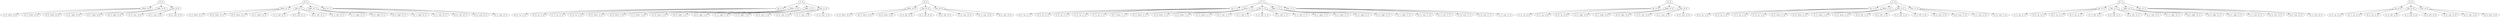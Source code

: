 strict digraph  {
"(0, 0)";
"down__(0, 0)";
"(1, 0)__down__(0, 0)";
"(0, 1)__down__(0, 0)";
"(0, 0)__down__(0, 0)";
"right__(0, 0)";
"(1, 0)__right__(0, 0)";
"(0, 1)__right__(0, 0)";
"(0, 0)__right__(0, 0)";
"stay__(0, 0)";
"(1, 0)__stay__(0, 0)";
"(0, 1)__stay__(0, 0)";
"(0, 0)__stay__(0, 0)";
"(0, 1)";
"down__(0, 1)";
"(1, 1)__down__(0, 1)";
"(0, 0)__down__(0, 1)";
"(0, 2)__down__(0, 1)";
"(0, 1)__down__(0, 1)";
"left__(0, 1)";
"(1, 1)__left__(0, 1)";
"(0, 0)__left__(0, 1)";
"(0, 2)__left__(0, 1)";
"(0, 1)__left__(0, 1)";
"right__(0, 1)";
"(1, 1)__right__(0, 1)";
"(0, 0)__right__(0, 1)";
"(0, 2)__right__(0, 1)";
"(0, 1)__right__(0, 1)";
"stay__(0, 1)";
"(1, 1)__stay__(0, 1)";
"(0, 0)__stay__(0, 1)";
"(0, 2)__stay__(0, 1)";
"(0, 1)__stay__(0, 1)";
"(1, 0)";
"up__(1, 0)";
"(0, 0)__up__(1, 0)";
"(2, 0)__up__(1, 0)";
"(1, 1)__up__(1, 0)";
"(1, 0)__up__(1, 0)";
"down__(1, 0)";
"(0, 0)__down__(1, 0)";
"(2, 0)__down__(1, 0)";
"(1, 1)__down__(1, 0)";
"(1, 0)__down__(1, 0)";
"right__(1, 0)";
"(0, 0)__right__(1, 0)";
"(2, 0)__right__(1, 0)";
"(1, 1)__right__(1, 0)";
"(1, 0)__right__(1, 0)";
"stay__(1, 0)";
"(0, 0)__stay__(1, 0)";
"(2, 0)__stay__(1, 0)";
"(1, 1)__stay__(1, 0)";
"(1, 0)__stay__(1, 0)";
"(0, 2)";
"down__(0, 2)";
"(1, 2)__down__(0, 2)";
"(0, 1)__down__(0, 2)";
"(0, 2)__down__(0, 2)";
"left__(0, 2)";
"(1, 2)__left__(0, 2)";
"(0, 1)__left__(0, 2)";
"(0, 2)__left__(0, 2)";
"stay__(0, 2)";
"(1, 2)__stay__(0, 2)";
"(0, 1)__stay__(0, 2)";
"(0, 2)__stay__(0, 2)";
"(1, 1)";
"up__(1, 1)";
"(0, 1)__up__(1, 1)";
"(2, 1)__up__(1, 1)";
"(1, 0)__up__(1, 1)";
"(1, 2)__up__(1, 1)";
"(1, 1)__up__(1, 1)";
"down__(1, 1)";
"(0, 1)__down__(1, 1)";
"(2, 1)__down__(1, 1)";
"(1, 0)__down__(1, 1)";
"(1, 2)__down__(1, 1)";
"(1, 1)__down__(1, 1)";
"left__(1, 1)";
"(0, 1)__left__(1, 1)";
"(2, 1)__left__(1, 1)";
"(1, 0)__left__(1, 1)";
"(1, 2)__left__(1, 1)";
"(1, 1)__left__(1, 1)";
"right__(1, 1)";
"(0, 1)__right__(1, 1)";
"(2, 1)__right__(1, 1)";
"(1, 0)__right__(1, 1)";
"(1, 2)__right__(1, 1)";
"(1, 1)__right__(1, 1)";
"stay__(1, 1)";
"(0, 1)__stay__(1, 1)";
"(2, 1)__stay__(1, 1)";
"(1, 0)__stay__(1, 1)";
"(1, 2)__stay__(1, 1)";
"(1, 1)__stay__(1, 1)";
"(2, 0)";
"up__(2, 0)";
"(1, 0)__up__(2, 0)";
"(2, 1)__up__(2, 0)";
"(2, 0)__up__(2, 0)";
"right__(2, 0)";
"(1, 0)__right__(2, 0)";
"(2, 1)__right__(2, 0)";
"(2, 0)__right__(2, 0)";
"stay__(2, 0)";
"(1, 0)__stay__(2, 0)";
"(2, 1)__stay__(2, 0)";
"(2, 0)__stay__(2, 0)";
"(1, 2)";
"up__(1, 2)";
"(0, 2)__up__(1, 2)";
"(2, 2)__up__(1, 2)";
"(1, 1)__up__(1, 2)";
"(1, 2)__up__(1, 2)";
"down__(1, 2)";
"(0, 2)__down__(1, 2)";
"(2, 2)__down__(1, 2)";
"(1, 1)__down__(1, 2)";
"(1, 2)__down__(1, 2)";
"left__(1, 2)";
"(0, 2)__left__(1, 2)";
"(2, 2)__left__(1, 2)";
"(1, 1)__left__(1, 2)";
"(1, 2)__left__(1, 2)";
"stay__(1, 2)";
"(0, 2)__stay__(1, 2)";
"(2, 2)__stay__(1, 2)";
"(1, 1)__stay__(1, 2)";
"(1, 2)__stay__(1, 2)";
"(2, 1)";
"up__(2, 1)";
"(1, 1)__up__(2, 1)";
"(2, 0)__up__(2, 1)";
"(2, 2)__up__(2, 1)";
"(2, 1)__up__(2, 1)";
"left__(2, 1)";
"(1, 1)__left__(2, 1)";
"(2, 0)__left__(2, 1)";
"(2, 2)__left__(2, 1)";
"(2, 1)__left__(2, 1)";
"right__(2, 1)";
"(1, 1)__right__(2, 1)";
"(2, 0)__right__(2, 1)";
"(2, 2)__right__(2, 1)";
"(2, 1)__right__(2, 1)";
"stay__(2, 1)";
"(1, 1)__stay__(2, 1)";
"(2, 0)__stay__(2, 1)";
"(2, 2)__stay__(2, 1)";
"(2, 1)__stay__(2, 1)";
"(2, 2)";
"up__(2, 2)";
"(1, 2)__up__(2, 2)";
"(2, 1)__up__(2, 2)";
"(2, 2)__up__(2, 2)";
"left__(2, 2)";
"(1, 2)__left__(2, 2)";
"(2, 1)__left__(2, 2)";
"(2, 2)__left__(2, 2)";
"stay__(2, 2)";
"(1, 2)__stay__(2, 2)";
"(2, 1)__stay__(2, 2)";
"(2, 2)__stay__(2, 2)";
"(0, 0)" -> "down__(0, 0)";
"(0, 0)" -> "right__(0, 0)";
"(0, 0)" -> "stay__(0, 0)";
"down__(0, 0)" -> "(1, 0)__down__(0, 0)"  [weight="0.8"];
"down__(0, 0)" -> "(0, 1)__down__(0, 0)"  [weight="0.0"];
"down__(0, 0)" -> "(0, 0)__down__(0, 0)"  [weight="0.2"];
"right__(0, 0)" -> "(1, 0)__right__(0, 0)"  [weight="0.0"];
"right__(0, 0)" -> "(0, 1)__right__(0, 0)"  [weight="0.8"];
"right__(0, 0)" -> "(0, 0)__right__(0, 0)"  [weight="0.2"];
"stay__(0, 0)" -> "(1, 0)__stay__(0, 0)"  [weight="0.0"];
"stay__(0, 0)" -> "(0, 1)__stay__(0, 0)"  [weight="0.0"];
"stay__(0, 0)" -> "(0, 0)__stay__(0, 0)"  [weight="1.0"];
"(0, 1)" -> "down__(0, 1)";
"(0, 1)" -> "left__(0, 1)";
"(0, 1)" -> "right__(0, 1)";
"(0, 1)" -> "stay__(0, 1)";
"down__(0, 1)" -> "(1, 1)__down__(0, 1)"  [weight="0.8"];
"down__(0, 1)" -> "(0, 0)__down__(0, 1)"  [weight="0.2"];
"down__(0, 1)" -> "(0, 2)__down__(0, 1)"  [weight="0.0"];
"down__(0, 1)" -> "(0, 1)__down__(0, 1)"  [weight="0.0"];
"left__(0, 1)" -> "(1, 1)__left__(0, 1)"  [weight="0.0"];
"left__(0, 1)" -> "(0, 0)__left__(0, 1)"  [weight="1.0"];
"left__(0, 1)" -> "(0, 2)__left__(0, 1)"  [weight="0.0"];
"left__(0, 1)" -> "(0, 1)__left__(0, 1)"  [weight="0.0"];
"right__(0, 1)" -> "(1, 1)__right__(0, 1)"  [weight="0.0"];
"right__(0, 1)" -> "(0, 0)__right__(0, 1)"  [weight="0.2"];
"right__(0, 1)" -> "(0, 2)__right__(0, 1)"  [weight="0.8"];
"right__(0, 1)" -> "(0, 1)__right__(0, 1)"  [weight="0.0"];
"stay__(0, 1)" -> "(1, 1)__stay__(0, 1)"  [weight="0.0"];
"stay__(0, 1)" -> "(0, 0)__stay__(0, 1)"  [weight="0.2"];
"stay__(0, 1)" -> "(0, 2)__stay__(0, 1)"  [weight="0.0"];
"stay__(0, 1)" -> "(0, 1)__stay__(0, 1)"  [weight="0.8"];
"(1, 0)" -> "up__(1, 0)";
"(1, 0)" -> "down__(1, 0)";
"(1, 0)" -> "right__(1, 0)";
"(1, 0)" -> "stay__(1, 0)";
"up__(1, 0)" -> "(0, 0)__up__(1, 0)"  [weight="0.8"];
"up__(1, 0)" -> "(2, 0)__up__(1, 0)"  [weight="0.0"];
"up__(1, 0)" -> "(1, 1)__up__(1, 0)"  [weight="0.0"];
"up__(1, 0)" -> "(1, 0)__up__(1, 0)"  [weight="0.2"];
"down__(1, 0)" -> "(0, 0)__down__(1, 0)"  [weight="0.0"];
"down__(1, 0)" -> "(2, 0)__down__(1, 0)"  [weight="0.8"];
"down__(1, 0)" -> "(1, 1)__down__(1, 0)"  [weight="0.0"];
"down__(1, 0)" -> "(1, 0)__down__(1, 0)"  [weight="0.2"];
"right__(1, 0)" -> "(0, 0)__right__(1, 0)"  [weight="0.0"];
"right__(1, 0)" -> "(2, 0)__right__(1, 0)"  [weight="0.0"];
"right__(1, 0)" -> "(1, 1)__right__(1, 0)"  [weight="0.8"];
"right__(1, 0)" -> "(1, 0)__right__(1, 0)"  [weight="0.2"];
"stay__(1, 0)" -> "(0, 0)__stay__(1, 0)"  [weight="0.0"];
"stay__(1, 0)" -> "(2, 0)__stay__(1, 0)"  [weight="0.0"];
"stay__(1, 0)" -> "(1, 1)__stay__(1, 0)"  [weight="0.0"];
"stay__(1, 0)" -> "(1, 0)__stay__(1, 0)"  [weight="1.0"];
"(0, 2)" -> "down__(0, 2)";
"(0, 2)" -> "left__(0, 2)";
"(0, 2)" -> "stay__(0, 2)";
"down__(0, 2)" -> "(1, 2)__down__(0, 2)"  [weight="0.8"];
"down__(0, 2)" -> "(0, 1)__down__(0, 2)"  [weight="0.2"];
"down__(0, 2)" -> "(0, 2)__down__(0, 2)"  [weight="0.0"];
"left__(0, 2)" -> "(1, 2)__left__(0, 2)"  [weight="0.0"];
"left__(0, 2)" -> "(0, 1)__left__(0, 2)"  [weight="1.0"];
"left__(0, 2)" -> "(0, 2)__left__(0, 2)"  [weight="0.0"];
"stay__(0, 2)" -> "(1, 2)__stay__(0, 2)"  [weight="0.0"];
"stay__(0, 2)" -> "(0, 1)__stay__(0, 2)"  [weight="0.2"];
"stay__(0, 2)" -> "(0, 2)__stay__(0, 2)"  [weight="0.8"];
"(1, 1)" -> "up__(1, 1)";
"(1, 1)" -> "down__(1, 1)";
"(1, 1)" -> "left__(1, 1)";
"(1, 1)" -> "right__(1, 1)";
"(1, 1)" -> "stay__(1, 1)";
"up__(1, 1)" -> "(0, 1)__up__(1, 1)"  [weight="0.8"];
"up__(1, 1)" -> "(2, 1)__up__(1, 1)"  [weight="0.0"];
"up__(1, 1)" -> "(1, 0)__up__(1, 1)"  [weight="0.2"];
"up__(1, 1)" -> "(1, 2)__up__(1, 1)"  [weight="0.0"];
"up__(1, 1)" -> "(1, 1)__up__(1, 1)"  [weight="0.0"];
"down__(1, 1)" -> "(0, 1)__down__(1, 1)"  [weight="0.0"];
"down__(1, 1)" -> "(2, 1)__down__(1, 1)"  [weight="0.8"];
"down__(1, 1)" -> "(1, 0)__down__(1, 1)"  [weight="0.2"];
"down__(1, 1)" -> "(1, 2)__down__(1, 1)"  [weight="0.0"];
"down__(1, 1)" -> "(1, 1)__down__(1, 1)"  [weight="0.0"];
"left__(1, 1)" -> "(0, 1)__left__(1, 1)"  [weight="0.0"];
"left__(1, 1)" -> "(2, 1)__left__(1, 1)"  [weight="0.0"];
"left__(1, 1)" -> "(1, 0)__left__(1, 1)"  [weight="1.0"];
"left__(1, 1)" -> "(1, 2)__left__(1, 1)"  [weight="0.0"];
"left__(1, 1)" -> "(1, 1)__left__(1, 1)"  [weight="0.0"];
"right__(1, 1)" -> "(0, 1)__right__(1, 1)"  [weight="0.0"];
"right__(1, 1)" -> "(2, 1)__right__(1, 1)"  [weight="0.0"];
"right__(1, 1)" -> "(1, 0)__right__(1, 1)"  [weight="0.2"];
"right__(1, 1)" -> "(1, 2)__right__(1, 1)"  [weight="0.8"];
"right__(1, 1)" -> "(1, 1)__right__(1, 1)"  [weight="0.0"];
"stay__(1, 1)" -> "(0, 1)__stay__(1, 1)"  [weight="0.0"];
"stay__(1, 1)" -> "(2, 1)__stay__(1, 1)"  [weight="0.0"];
"stay__(1, 1)" -> "(1, 0)__stay__(1, 1)"  [weight="0.2"];
"stay__(1, 1)" -> "(1, 2)__stay__(1, 1)"  [weight="0.0"];
"stay__(1, 1)" -> "(1, 1)__stay__(1, 1)"  [weight="0.8"];
"(2, 0)" -> "up__(2, 0)";
"(2, 0)" -> "right__(2, 0)";
"(2, 0)" -> "stay__(2, 0)";
"up__(2, 0)" -> "(1, 0)__up__(2, 0)"  [weight="0.8"];
"up__(2, 0)" -> "(2, 1)__up__(2, 0)"  [weight="0.0"];
"up__(2, 0)" -> "(2, 0)__up__(2, 0)"  [weight="0.2"];
"right__(2, 0)" -> "(1, 0)__right__(2, 0)"  [weight="0.0"];
"right__(2, 0)" -> "(2, 1)__right__(2, 0)"  [weight="0.8"];
"right__(2, 0)" -> "(2, 0)__right__(2, 0)"  [weight="0.2"];
"stay__(2, 0)" -> "(1, 0)__stay__(2, 0)"  [weight="0.0"];
"stay__(2, 0)" -> "(2, 1)__stay__(2, 0)"  [weight="0.0"];
"stay__(2, 0)" -> "(2, 0)__stay__(2, 0)"  [weight="1.0"];
"(1, 2)" -> "up__(1, 2)";
"(1, 2)" -> "down__(1, 2)";
"(1, 2)" -> "left__(1, 2)";
"(1, 2)" -> "stay__(1, 2)";
"up__(1, 2)" -> "(0, 2)__up__(1, 2)"  [weight="0.8"];
"up__(1, 2)" -> "(2, 2)__up__(1, 2)"  [weight="0.0"];
"up__(1, 2)" -> "(1, 1)__up__(1, 2)"  [weight="0.2"];
"up__(1, 2)" -> "(1, 2)__up__(1, 2)"  [weight="0.0"];
"down__(1, 2)" -> "(0, 2)__down__(1, 2)"  [weight="0.0"];
"down__(1, 2)" -> "(2, 2)__down__(1, 2)"  [weight="0.8"];
"down__(1, 2)" -> "(1, 1)__down__(1, 2)"  [weight="0.2"];
"down__(1, 2)" -> "(1, 2)__down__(1, 2)"  [weight="0.0"];
"left__(1, 2)" -> "(0, 2)__left__(1, 2)"  [weight="0.0"];
"left__(1, 2)" -> "(2, 2)__left__(1, 2)"  [weight="0.0"];
"left__(1, 2)" -> "(1, 1)__left__(1, 2)"  [weight="1.0"];
"left__(1, 2)" -> "(1, 2)__left__(1, 2)"  [weight="0.0"];
"stay__(1, 2)" -> "(0, 2)__stay__(1, 2)"  [weight="0.0"];
"stay__(1, 2)" -> "(2, 2)__stay__(1, 2)"  [weight="0.0"];
"stay__(1, 2)" -> "(1, 1)__stay__(1, 2)"  [weight="0.2"];
"stay__(1, 2)" -> "(1, 2)__stay__(1, 2)"  [weight="0.8"];
"(2, 1)" -> "up__(2, 1)";
"(2, 1)" -> "left__(2, 1)";
"(2, 1)" -> "right__(2, 1)";
"(2, 1)" -> "stay__(2, 1)";
"up__(2, 1)" -> "(1, 1)__up__(2, 1)"  [weight="0.8"];
"up__(2, 1)" -> "(2, 0)__up__(2, 1)"  [weight="0.2"];
"up__(2, 1)" -> "(2, 2)__up__(2, 1)"  [weight="0.0"];
"up__(2, 1)" -> "(2, 1)__up__(2, 1)"  [weight="0.0"];
"left__(2, 1)" -> "(1, 1)__left__(2, 1)"  [weight="0.0"];
"left__(2, 1)" -> "(2, 0)__left__(2, 1)"  [weight="1.0"];
"left__(2, 1)" -> "(2, 2)__left__(2, 1)"  [weight="0.0"];
"left__(2, 1)" -> "(2, 1)__left__(2, 1)"  [weight="0.0"];
"right__(2, 1)" -> "(1, 1)__right__(2, 1)"  [weight="0.0"];
"right__(2, 1)" -> "(2, 0)__right__(2, 1)"  [weight="0.2"];
"right__(2, 1)" -> "(2, 2)__right__(2, 1)"  [weight="0.8"];
"right__(2, 1)" -> "(2, 1)__right__(2, 1)"  [weight="0.0"];
"stay__(2, 1)" -> "(1, 1)__stay__(2, 1)"  [weight="0.0"];
"stay__(2, 1)" -> "(2, 0)__stay__(2, 1)"  [weight="0.2"];
"stay__(2, 1)" -> "(2, 2)__stay__(2, 1)"  [weight="0.0"];
"stay__(2, 1)" -> "(2, 1)__stay__(2, 1)"  [weight="0.8"];
"(2, 2)" -> "up__(2, 2)";
"(2, 2)" -> "left__(2, 2)";
"(2, 2)" -> "stay__(2, 2)";
"up__(2, 2)" -> "(1, 2)__up__(2, 2)"  [weight="0.8"];
"up__(2, 2)" -> "(2, 1)__up__(2, 2)"  [weight="0.2"];
"up__(2, 2)" -> "(2, 2)__up__(2, 2)"  [weight="0.0"];
"left__(2, 2)" -> "(1, 2)__left__(2, 2)"  [weight="0.0"];
"left__(2, 2)" -> "(2, 1)__left__(2, 2)"  [weight="1.0"];
"left__(2, 2)" -> "(2, 2)__left__(2, 2)"  [weight="0.0"];
"stay__(2, 2)" -> "(1, 2)__stay__(2, 2)"  [weight="0.0"];
"stay__(2, 2)" -> "(2, 1)__stay__(2, 2)"  [weight="0.2"];
"stay__(2, 2)" -> "(2, 2)__stay__(2, 2)"  [weight="0.8"];
}
